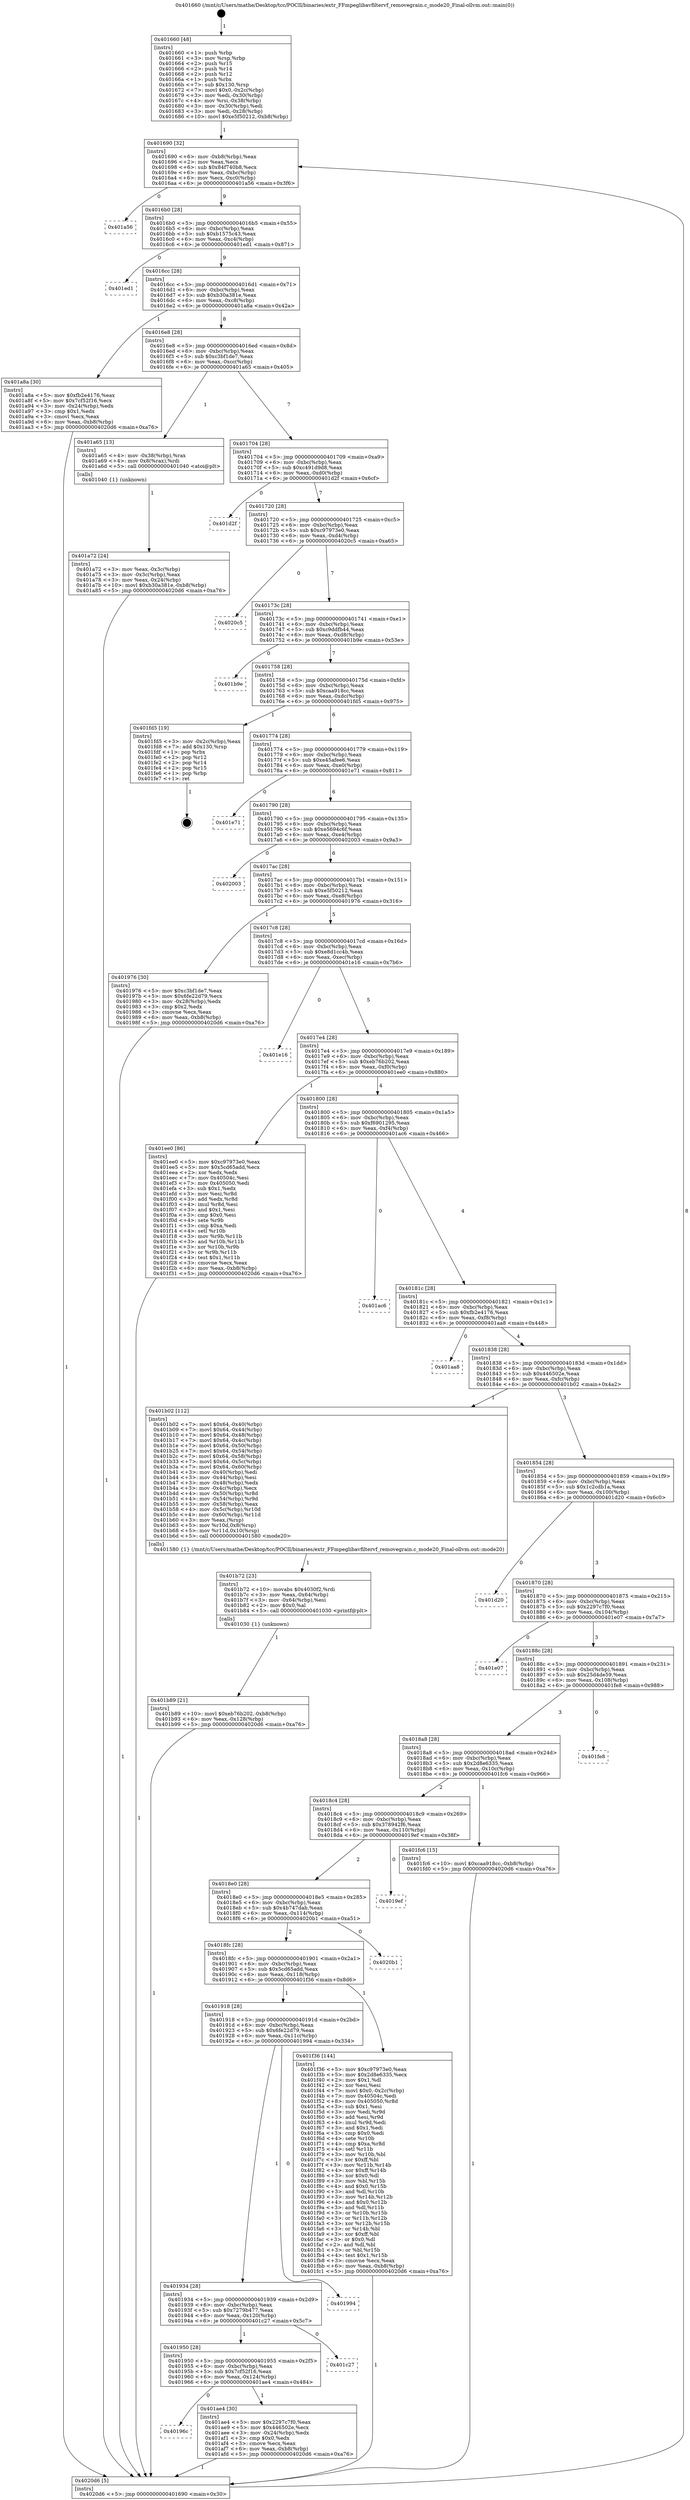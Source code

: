 digraph "0x401660" {
  label = "0x401660 (/mnt/c/Users/mathe/Desktop/tcc/POCII/binaries/extr_FFmpeglibavfiltervf_removegrain.c_mode20_Final-ollvm.out::main(0))"
  labelloc = "t"
  node[shape=record]

  Entry [label="",width=0.3,height=0.3,shape=circle,fillcolor=black,style=filled]
  "0x401690" [label="{
     0x401690 [32]\l
     | [instrs]\l
     &nbsp;&nbsp;0x401690 \<+6\>: mov -0xb8(%rbp),%eax\l
     &nbsp;&nbsp;0x401696 \<+2\>: mov %eax,%ecx\l
     &nbsp;&nbsp;0x401698 \<+6\>: sub $0x84f740b8,%ecx\l
     &nbsp;&nbsp;0x40169e \<+6\>: mov %eax,-0xbc(%rbp)\l
     &nbsp;&nbsp;0x4016a4 \<+6\>: mov %ecx,-0xc0(%rbp)\l
     &nbsp;&nbsp;0x4016aa \<+6\>: je 0000000000401a56 \<main+0x3f6\>\l
  }"]
  "0x401a56" [label="{
     0x401a56\l
  }", style=dashed]
  "0x4016b0" [label="{
     0x4016b0 [28]\l
     | [instrs]\l
     &nbsp;&nbsp;0x4016b0 \<+5\>: jmp 00000000004016b5 \<main+0x55\>\l
     &nbsp;&nbsp;0x4016b5 \<+6\>: mov -0xbc(%rbp),%eax\l
     &nbsp;&nbsp;0x4016bb \<+5\>: sub $0xb1575c43,%eax\l
     &nbsp;&nbsp;0x4016c0 \<+6\>: mov %eax,-0xc4(%rbp)\l
     &nbsp;&nbsp;0x4016c6 \<+6\>: je 0000000000401ed1 \<main+0x871\>\l
  }"]
  Exit [label="",width=0.3,height=0.3,shape=circle,fillcolor=black,style=filled,peripheries=2]
  "0x401ed1" [label="{
     0x401ed1\l
  }", style=dashed]
  "0x4016cc" [label="{
     0x4016cc [28]\l
     | [instrs]\l
     &nbsp;&nbsp;0x4016cc \<+5\>: jmp 00000000004016d1 \<main+0x71\>\l
     &nbsp;&nbsp;0x4016d1 \<+6\>: mov -0xbc(%rbp),%eax\l
     &nbsp;&nbsp;0x4016d7 \<+5\>: sub $0xb30a381e,%eax\l
     &nbsp;&nbsp;0x4016dc \<+6\>: mov %eax,-0xc8(%rbp)\l
     &nbsp;&nbsp;0x4016e2 \<+6\>: je 0000000000401a8a \<main+0x42a\>\l
  }"]
  "0x401b89" [label="{
     0x401b89 [21]\l
     | [instrs]\l
     &nbsp;&nbsp;0x401b89 \<+10\>: movl $0xeb76b202,-0xb8(%rbp)\l
     &nbsp;&nbsp;0x401b93 \<+6\>: mov %eax,-0x128(%rbp)\l
     &nbsp;&nbsp;0x401b99 \<+5\>: jmp 00000000004020d6 \<main+0xa76\>\l
  }"]
  "0x401a8a" [label="{
     0x401a8a [30]\l
     | [instrs]\l
     &nbsp;&nbsp;0x401a8a \<+5\>: mov $0xfb2e4176,%eax\l
     &nbsp;&nbsp;0x401a8f \<+5\>: mov $0x7cf52f16,%ecx\l
     &nbsp;&nbsp;0x401a94 \<+3\>: mov -0x24(%rbp),%edx\l
     &nbsp;&nbsp;0x401a97 \<+3\>: cmp $0x1,%edx\l
     &nbsp;&nbsp;0x401a9a \<+3\>: cmovl %ecx,%eax\l
     &nbsp;&nbsp;0x401a9d \<+6\>: mov %eax,-0xb8(%rbp)\l
     &nbsp;&nbsp;0x401aa3 \<+5\>: jmp 00000000004020d6 \<main+0xa76\>\l
  }"]
  "0x4016e8" [label="{
     0x4016e8 [28]\l
     | [instrs]\l
     &nbsp;&nbsp;0x4016e8 \<+5\>: jmp 00000000004016ed \<main+0x8d\>\l
     &nbsp;&nbsp;0x4016ed \<+6\>: mov -0xbc(%rbp),%eax\l
     &nbsp;&nbsp;0x4016f3 \<+5\>: sub $0xc3bf1de7,%eax\l
     &nbsp;&nbsp;0x4016f8 \<+6\>: mov %eax,-0xcc(%rbp)\l
     &nbsp;&nbsp;0x4016fe \<+6\>: je 0000000000401a65 \<main+0x405\>\l
  }"]
  "0x401b72" [label="{
     0x401b72 [23]\l
     | [instrs]\l
     &nbsp;&nbsp;0x401b72 \<+10\>: movabs $0x4030f2,%rdi\l
     &nbsp;&nbsp;0x401b7c \<+3\>: mov %eax,-0x64(%rbp)\l
     &nbsp;&nbsp;0x401b7f \<+3\>: mov -0x64(%rbp),%esi\l
     &nbsp;&nbsp;0x401b82 \<+2\>: mov $0x0,%al\l
     &nbsp;&nbsp;0x401b84 \<+5\>: call 0000000000401030 \<printf@plt\>\l
     | [calls]\l
     &nbsp;&nbsp;0x401030 \{1\} (unknown)\l
  }"]
  "0x401a65" [label="{
     0x401a65 [13]\l
     | [instrs]\l
     &nbsp;&nbsp;0x401a65 \<+4\>: mov -0x38(%rbp),%rax\l
     &nbsp;&nbsp;0x401a69 \<+4\>: mov 0x8(%rax),%rdi\l
     &nbsp;&nbsp;0x401a6d \<+5\>: call 0000000000401040 \<atoi@plt\>\l
     | [calls]\l
     &nbsp;&nbsp;0x401040 \{1\} (unknown)\l
  }"]
  "0x401704" [label="{
     0x401704 [28]\l
     | [instrs]\l
     &nbsp;&nbsp;0x401704 \<+5\>: jmp 0000000000401709 \<main+0xa9\>\l
     &nbsp;&nbsp;0x401709 \<+6\>: mov -0xbc(%rbp),%eax\l
     &nbsp;&nbsp;0x40170f \<+5\>: sub $0xc491d9d8,%eax\l
     &nbsp;&nbsp;0x401714 \<+6\>: mov %eax,-0xd0(%rbp)\l
     &nbsp;&nbsp;0x40171a \<+6\>: je 0000000000401d2f \<main+0x6cf\>\l
  }"]
  "0x40196c" [label="{
     0x40196c\l
  }", style=dashed]
  "0x401d2f" [label="{
     0x401d2f\l
  }", style=dashed]
  "0x401720" [label="{
     0x401720 [28]\l
     | [instrs]\l
     &nbsp;&nbsp;0x401720 \<+5\>: jmp 0000000000401725 \<main+0xc5\>\l
     &nbsp;&nbsp;0x401725 \<+6\>: mov -0xbc(%rbp),%eax\l
     &nbsp;&nbsp;0x40172b \<+5\>: sub $0xc97973e0,%eax\l
     &nbsp;&nbsp;0x401730 \<+6\>: mov %eax,-0xd4(%rbp)\l
     &nbsp;&nbsp;0x401736 \<+6\>: je 00000000004020c5 \<main+0xa65\>\l
  }"]
  "0x401ae4" [label="{
     0x401ae4 [30]\l
     | [instrs]\l
     &nbsp;&nbsp;0x401ae4 \<+5\>: mov $0x2297c7f0,%eax\l
     &nbsp;&nbsp;0x401ae9 \<+5\>: mov $0x446502e,%ecx\l
     &nbsp;&nbsp;0x401aee \<+3\>: mov -0x24(%rbp),%edx\l
     &nbsp;&nbsp;0x401af1 \<+3\>: cmp $0x0,%edx\l
     &nbsp;&nbsp;0x401af4 \<+3\>: cmove %ecx,%eax\l
     &nbsp;&nbsp;0x401af7 \<+6\>: mov %eax,-0xb8(%rbp)\l
     &nbsp;&nbsp;0x401afd \<+5\>: jmp 00000000004020d6 \<main+0xa76\>\l
  }"]
  "0x4020c5" [label="{
     0x4020c5\l
  }", style=dashed]
  "0x40173c" [label="{
     0x40173c [28]\l
     | [instrs]\l
     &nbsp;&nbsp;0x40173c \<+5\>: jmp 0000000000401741 \<main+0xe1\>\l
     &nbsp;&nbsp;0x401741 \<+6\>: mov -0xbc(%rbp),%eax\l
     &nbsp;&nbsp;0x401747 \<+5\>: sub $0xc9ddfb44,%eax\l
     &nbsp;&nbsp;0x40174c \<+6\>: mov %eax,-0xd8(%rbp)\l
     &nbsp;&nbsp;0x401752 \<+6\>: je 0000000000401b9e \<main+0x53e\>\l
  }"]
  "0x401950" [label="{
     0x401950 [28]\l
     | [instrs]\l
     &nbsp;&nbsp;0x401950 \<+5\>: jmp 0000000000401955 \<main+0x2f5\>\l
     &nbsp;&nbsp;0x401955 \<+6\>: mov -0xbc(%rbp),%eax\l
     &nbsp;&nbsp;0x40195b \<+5\>: sub $0x7cf52f16,%eax\l
     &nbsp;&nbsp;0x401960 \<+6\>: mov %eax,-0x124(%rbp)\l
     &nbsp;&nbsp;0x401966 \<+6\>: je 0000000000401ae4 \<main+0x484\>\l
  }"]
  "0x401b9e" [label="{
     0x401b9e\l
  }", style=dashed]
  "0x401758" [label="{
     0x401758 [28]\l
     | [instrs]\l
     &nbsp;&nbsp;0x401758 \<+5\>: jmp 000000000040175d \<main+0xfd\>\l
     &nbsp;&nbsp;0x40175d \<+6\>: mov -0xbc(%rbp),%eax\l
     &nbsp;&nbsp;0x401763 \<+5\>: sub $0xcaa918cc,%eax\l
     &nbsp;&nbsp;0x401768 \<+6\>: mov %eax,-0xdc(%rbp)\l
     &nbsp;&nbsp;0x40176e \<+6\>: je 0000000000401fd5 \<main+0x975\>\l
  }"]
  "0x401c27" [label="{
     0x401c27\l
  }", style=dashed]
  "0x401fd5" [label="{
     0x401fd5 [19]\l
     | [instrs]\l
     &nbsp;&nbsp;0x401fd5 \<+3\>: mov -0x2c(%rbp),%eax\l
     &nbsp;&nbsp;0x401fd8 \<+7\>: add $0x130,%rsp\l
     &nbsp;&nbsp;0x401fdf \<+1\>: pop %rbx\l
     &nbsp;&nbsp;0x401fe0 \<+2\>: pop %r12\l
     &nbsp;&nbsp;0x401fe2 \<+2\>: pop %r14\l
     &nbsp;&nbsp;0x401fe4 \<+2\>: pop %r15\l
     &nbsp;&nbsp;0x401fe6 \<+1\>: pop %rbp\l
     &nbsp;&nbsp;0x401fe7 \<+1\>: ret\l
  }"]
  "0x401774" [label="{
     0x401774 [28]\l
     | [instrs]\l
     &nbsp;&nbsp;0x401774 \<+5\>: jmp 0000000000401779 \<main+0x119\>\l
     &nbsp;&nbsp;0x401779 \<+6\>: mov -0xbc(%rbp),%eax\l
     &nbsp;&nbsp;0x40177f \<+5\>: sub $0xe45afee6,%eax\l
     &nbsp;&nbsp;0x401784 \<+6\>: mov %eax,-0xe0(%rbp)\l
     &nbsp;&nbsp;0x40178a \<+6\>: je 0000000000401e71 \<main+0x811\>\l
  }"]
  "0x401934" [label="{
     0x401934 [28]\l
     | [instrs]\l
     &nbsp;&nbsp;0x401934 \<+5\>: jmp 0000000000401939 \<main+0x2d9\>\l
     &nbsp;&nbsp;0x401939 \<+6\>: mov -0xbc(%rbp),%eax\l
     &nbsp;&nbsp;0x40193f \<+5\>: sub $0x7279b477,%eax\l
     &nbsp;&nbsp;0x401944 \<+6\>: mov %eax,-0x120(%rbp)\l
     &nbsp;&nbsp;0x40194a \<+6\>: je 0000000000401c27 \<main+0x5c7\>\l
  }"]
  "0x401e71" [label="{
     0x401e71\l
  }", style=dashed]
  "0x401790" [label="{
     0x401790 [28]\l
     | [instrs]\l
     &nbsp;&nbsp;0x401790 \<+5\>: jmp 0000000000401795 \<main+0x135\>\l
     &nbsp;&nbsp;0x401795 \<+6\>: mov -0xbc(%rbp),%eax\l
     &nbsp;&nbsp;0x40179b \<+5\>: sub $0xe5694c6f,%eax\l
     &nbsp;&nbsp;0x4017a0 \<+6\>: mov %eax,-0xe4(%rbp)\l
     &nbsp;&nbsp;0x4017a6 \<+6\>: je 0000000000402003 \<main+0x9a3\>\l
  }"]
  "0x401994" [label="{
     0x401994\l
  }", style=dashed]
  "0x402003" [label="{
     0x402003\l
  }", style=dashed]
  "0x4017ac" [label="{
     0x4017ac [28]\l
     | [instrs]\l
     &nbsp;&nbsp;0x4017ac \<+5\>: jmp 00000000004017b1 \<main+0x151\>\l
     &nbsp;&nbsp;0x4017b1 \<+6\>: mov -0xbc(%rbp),%eax\l
     &nbsp;&nbsp;0x4017b7 \<+5\>: sub $0xe5f50212,%eax\l
     &nbsp;&nbsp;0x4017bc \<+6\>: mov %eax,-0xe8(%rbp)\l
     &nbsp;&nbsp;0x4017c2 \<+6\>: je 0000000000401976 \<main+0x316\>\l
  }"]
  "0x401918" [label="{
     0x401918 [28]\l
     | [instrs]\l
     &nbsp;&nbsp;0x401918 \<+5\>: jmp 000000000040191d \<main+0x2bd\>\l
     &nbsp;&nbsp;0x40191d \<+6\>: mov -0xbc(%rbp),%eax\l
     &nbsp;&nbsp;0x401923 \<+5\>: sub $0x6fe22d79,%eax\l
     &nbsp;&nbsp;0x401928 \<+6\>: mov %eax,-0x11c(%rbp)\l
     &nbsp;&nbsp;0x40192e \<+6\>: je 0000000000401994 \<main+0x334\>\l
  }"]
  "0x401976" [label="{
     0x401976 [30]\l
     | [instrs]\l
     &nbsp;&nbsp;0x401976 \<+5\>: mov $0xc3bf1de7,%eax\l
     &nbsp;&nbsp;0x40197b \<+5\>: mov $0x6fe22d79,%ecx\l
     &nbsp;&nbsp;0x401980 \<+3\>: mov -0x28(%rbp),%edx\l
     &nbsp;&nbsp;0x401983 \<+3\>: cmp $0x2,%edx\l
     &nbsp;&nbsp;0x401986 \<+3\>: cmovne %ecx,%eax\l
     &nbsp;&nbsp;0x401989 \<+6\>: mov %eax,-0xb8(%rbp)\l
     &nbsp;&nbsp;0x40198f \<+5\>: jmp 00000000004020d6 \<main+0xa76\>\l
  }"]
  "0x4017c8" [label="{
     0x4017c8 [28]\l
     | [instrs]\l
     &nbsp;&nbsp;0x4017c8 \<+5\>: jmp 00000000004017cd \<main+0x16d\>\l
     &nbsp;&nbsp;0x4017cd \<+6\>: mov -0xbc(%rbp),%eax\l
     &nbsp;&nbsp;0x4017d3 \<+5\>: sub $0xe8d1cc4b,%eax\l
     &nbsp;&nbsp;0x4017d8 \<+6\>: mov %eax,-0xec(%rbp)\l
     &nbsp;&nbsp;0x4017de \<+6\>: je 0000000000401e16 \<main+0x7b6\>\l
  }"]
  "0x4020d6" [label="{
     0x4020d6 [5]\l
     | [instrs]\l
     &nbsp;&nbsp;0x4020d6 \<+5\>: jmp 0000000000401690 \<main+0x30\>\l
  }"]
  "0x401660" [label="{
     0x401660 [48]\l
     | [instrs]\l
     &nbsp;&nbsp;0x401660 \<+1\>: push %rbp\l
     &nbsp;&nbsp;0x401661 \<+3\>: mov %rsp,%rbp\l
     &nbsp;&nbsp;0x401664 \<+2\>: push %r15\l
     &nbsp;&nbsp;0x401666 \<+2\>: push %r14\l
     &nbsp;&nbsp;0x401668 \<+2\>: push %r12\l
     &nbsp;&nbsp;0x40166a \<+1\>: push %rbx\l
     &nbsp;&nbsp;0x40166b \<+7\>: sub $0x130,%rsp\l
     &nbsp;&nbsp;0x401672 \<+7\>: movl $0x0,-0x2c(%rbp)\l
     &nbsp;&nbsp;0x401679 \<+3\>: mov %edi,-0x30(%rbp)\l
     &nbsp;&nbsp;0x40167c \<+4\>: mov %rsi,-0x38(%rbp)\l
     &nbsp;&nbsp;0x401680 \<+3\>: mov -0x30(%rbp),%edi\l
     &nbsp;&nbsp;0x401683 \<+3\>: mov %edi,-0x28(%rbp)\l
     &nbsp;&nbsp;0x401686 \<+10\>: movl $0xe5f50212,-0xb8(%rbp)\l
  }"]
  "0x401a72" [label="{
     0x401a72 [24]\l
     | [instrs]\l
     &nbsp;&nbsp;0x401a72 \<+3\>: mov %eax,-0x3c(%rbp)\l
     &nbsp;&nbsp;0x401a75 \<+3\>: mov -0x3c(%rbp),%eax\l
     &nbsp;&nbsp;0x401a78 \<+3\>: mov %eax,-0x24(%rbp)\l
     &nbsp;&nbsp;0x401a7b \<+10\>: movl $0xb30a381e,-0xb8(%rbp)\l
     &nbsp;&nbsp;0x401a85 \<+5\>: jmp 00000000004020d6 \<main+0xa76\>\l
  }"]
  "0x401f36" [label="{
     0x401f36 [144]\l
     | [instrs]\l
     &nbsp;&nbsp;0x401f36 \<+5\>: mov $0xc97973e0,%eax\l
     &nbsp;&nbsp;0x401f3b \<+5\>: mov $0x2d8e6335,%ecx\l
     &nbsp;&nbsp;0x401f40 \<+2\>: mov $0x1,%dl\l
     &nbsp;&nbsp;0x401f42 \<+2\>: xor %esi,%esi\l
     &nbsp;&nbsp;0x401f44 \<+7\>: movl $0x0,-0x2c(%rbp)\l
     &nbsp;&nbsp;0x401f4b \<+7\>: mov 0x40504c,%edi\l
     &nbsp;&nbsp;0x401f52 \<+8\>: mov 0x405050,%r8d\l
     &nbsp;&nbsp;0x401f5a \<+3\>: sub $0x1,%esi\l
     &nbsp;&nbsp;0x401f5d \<+3\>: mov %edi,%r9d\l
     &nbsp;&nbsp;0x401f60 \<+3\>: add %esi,%r9d\l
     &nbsp;&nbsp;0x401f63 \<+4\>: imul %r9d,%edi\l
     &nbsp;&nbsp;0x401f67 \<+3\>: and $0x1,%edi\l
     &nbsp;&nbsp;0x401f6a \<+3\>: cmp $0x0,%edi\l
     &nbsp;&nbsp;0x401f6d \<+4\>: sete %r10b\l
     &nbsp;&nbsp;0x401f71 \<+4\>: cmp $0xa,%r8d\l
     &nbsp;&nbsp;0x401f75 \<+4\>: setl %r11b\l
     &nbsp;&nbsp;0x401f79 \<+3\>: mov %r10b,%bl\l
     &nbsp;&nbsp;0x401f7c \<+3\>: xor $0xff,%bl\l
     &nbsp;&nbsp;0x401f7f \<+3\>: mov %r11b,%r14b\l
     &nbsp;&nbsp;0x401f82 \<+4\>: xor $0xff,%r14b\l
     &nbsp;&nbsp;0x401f86 \<+3\>: xor $0x0,%dl\l
     &nbsp;&nbsp;0x401f89 \<+3\>: mov %bl,%r15b\l
     &nbsp;&nbsp;0x401f8c \<+4\>: and $0x0,%r15b\l
     &nbsp;&nbsp;0x401f90 \<+3\>: and %dl,%r10b\l
     &nbsp;&nbsp;0x401f93 \<+3\>: mov %r14b,%r12b\l
     &nbsp;&nbsp;0x401f96 \<+4\>: and $0x0,%r12b\l
     &nbsp;&nbsp;0x401f9a \<+3\>: and %dl,%r11b\l
     &nbsp;&nbsp;0x401f9d \<+3\>: or %r10b,%r15b\l
     &nbsp;&nbsp;0x401fa0 \<+3\>: or %r11b,%r12b\l
     &nbsp;&nbsp;0x401fa3 \<+3\>: xor %r12b,%r15b\l
     &nbsp;&nbsp;0x401fa6 \<+3\>: or %r14b,%bl\l
     &nbsp;&nbsp;0x401fa9 \<+3\>: xor $0xff,%bl\l
     &nbsp;&nbsp;0x401fac \<+3\>: or $0x0,%dl\l
     &nbsp;&nbsp;0x401faf \<+2\>: and %dl,%bl\l
     &nbsp;&nbsp;0x401fb1 \<+3\>: or %bl,%r15b\l
     &nbsp;&nbsp;0x401fb4 \<+4\>: test $0x1,%r15b\l
     &nbsp;&nbsp;0x401fb8 \<+3\>: cmovne %ecx,%eax\l
     &nbsp;&nbsp;0x401fbb \<+6\>: mov %eax,-0xb8(%rbp)\l
     &nbsp;&nbsp;0x401fc1 \<+5\>: jmp 00000000004020d6 \<main+0xa76\>\l
  }"]
  "0x401e16" [label="{
     0x401e16\l
  }", style=dashed]
  "0x4017e4" [label="{
     0x4017e4 [28]\l
     | [instrs]\l
     &nbsp;&nbsp;0x4017e4 \<+5\>: jmp 00000000004017e9 \<main+0x189\>\l
     &nbsp;&nbsp;0x4017e9 \<+6\>: mov -0xbc(%rbp),%eax\l
     &nbsp;&nbsp;0x4017ef \<+5\>: sub $0xeb76b202,%eax\l
     &nbsp;&nbsp;0x4017f4 \<+6\>: mov %eax,-0xf0(%rbp)\l
     &nbsp;&nbsp;0x4017fa \<+6\>: je 0000000000401ee0 \<main+0x880\>\l
  }"]
  "0x4018fc" [label="{
     0x4018fc [28]\l
     | [instrs]\l
     &nbsp;&nbsp;0x4018fc \<+5\>: jmp 0000000000401901 \<main+0x2a1\>\l
     &nbsp;&nbsp;0x401901 \<+6\>: mov -0xbc(%rbp),%eax\l
     &nbsp;&nbsp;0x401907 \<+5\>: sub $0x5cd65add,%eax\l
     &nbsp;&nbsp;0x40190c \<+6\>: mov %eax,-0x118(%rbp)\l
     &nbsp;&nbsp;0x401912 \<+6\>: je 0000000000401f36 \<main+0x8d6\>\l
  }"]
  "0x401ee0" [label="{
     0x401ee0 [86]\l
     | [instrs]\l
     &nbsp;&nbsp;0x401ee0 \<+5\>: mov $0xc97973e0,%eax\l
     &nbsp;&nbsp;0x401ee5 \<+5\>: mov $0x5cd65add,%ecx\l
     &nbsp;&nbsp;0x401eea \<+2\>: xor %edx,%edx\l
     &nbsp;&nbsp;0x401eec \<+7\>: mov 0x40504c,%esi\l
     &nbsp;&nbsp;0x401ef3 \<+7\>: mov 0x405050,%edi\l
     &nbsp;&nbsp;0x401efa \<+3\>: sub $0x1,%edx\l
     &nbsp;&nbsp;0x401efd \<+3\>: mov %esi,%r8d\l
     &nbsp;&nbsp;0x401f00 \<+3\>: add %edx,%r8d\l
     &nbsp;&nbsp;0x401f03 \<+4\>: imul %r8d,%esi\l
     &nbsp;&nbsp;0x401f07 \<+3\>: and $0x1,%esi\l
     &nbsp;&nbsp;0x401f0a \<+3\>: cmp $0x0,%esi\l
     &nbsp;&nbsp;0x401f0d \<+4\>: sete %r9b\l
     &nbsp;&nbsp;0x401f11 \<+3\>: cmp $0xa,%edi\l
     &nbsp;&nbsp;0x401f14 \<+4\>: setl %r10b\l
     &nbsp;&nbsp;0x401f18 \<+3\>: mov %r9b,%r11b\l
     &nbsp;&nbsp;0x401f1b \<+3\>: and %r10b,%r11b\l
     &nbsp;&nbsp;0x401f1e \<+3\>: xor %r10b,%r9b\l
     &nbsp;&nbsp;0x401f21 \<+3\>: or %r9b,%r11b\l
     &nbsp;&nbsp;0x401f24 \<+4\>: test $0x1,%r11b\l
     &nbsp;&nbsp;0x401f28 \<+3\>: cmovne %ecx,%eax\l
     &nbsp;&nbsp;0x401f2b \<+6\>: mov %eax,-0xb8(%rbp)\l
     &nbsp;&nbsp;0x401f31 \<+5\>: jmp 00000000004020d6 \<main+0xa76\>\l
  }"]
  "0x401800" [label="{
     0x401800 [28]\l
     | [instrs]\l
     &nbsp;&nbsp;0x401800 \<+5\>: jmp 0000000000401805 \<main+0x1a5\>\l
     &nbsp;&nbsp;0x401805 \<+6\>: mov -0xbc(%rbp),%eax\l
     &nbsp;&nbsp;0x40180b \<+5\>: sub $0xf6901295,%eax\l
     &nbsp;&nbsp;0x401810 \<+6\>: mov %eax,-0xf4(%rbp)\l
     &nbsp;&nbsp;0x401816 \<+6\>: je 0000000000401ac6 \<main+0x466\>\l
  }"]
  "0x4020b1" [label="{
     0x4020b1\l
  }", style=dashed]
  "0x401ac6" [label="{
     0x401ac6\l
  }", style=dashed]
  "0x40181c" [label="{
     0x40181c [28]\l
     | [instrs]\l
     &nbsp;&nbsp;0x40181c \<+5\>: jmp 0000000000401821 \<main+0x1c1\>\l
     &nbsp;&nbsp;0x401821 \<+6\>: mov -0xbc(%rbp),%eax\l
     &nbsp;&nbsp;0x401827 \<+5\>: sub $0xfb2e4176,%eax\l
     &nbsp;&nbsp;0x40182c \<+6\>: mov %eax,-0xf8(%rbp)\l
     &nbsp;&nbsp;0x401832 \<+6\>: je 0000000000401aa8 \<main+0x448\>\l
  }"]
  "0x4018e0" [label="{
     0x4018e0 [28]\l
     | [instrs]\l
     &nbsp;&nbsp;0x4018e0 \<+5\>: jmp 00000000004018e5 \<main+0x285\>\l
     &nbsp;&nbsp;0x4018e5 \<+6\>: mov -0xbc(%rbp),%eax\l
     &nbsp;&nbsp;0x4018eb \<+5\>: sub $0x4b747dab,%eax\l
     &nbsp;&nbsp;0x4018f0 \<+6\>: mov %eax,-0x114(%rbp)\l
     &nbsp;&nbsp;0x4018f6 \<+6\>: je 00000000004020b1 \<main+0xa51\>\l
  }"]
  "0x401aa8" [label="{
     0x401aa8\l
  }", style=dashed]
  "0x401838" [label="{
     0x401838 [28]\l
     | [instrs]\l
     &nbsp;&nbsp;0x401838 \<+5\>: jmp 000000000040183d \<main+0x1dd\>\l
     &nbsp;&nbsp;0x40183d \<+6\>: mov -0xbc(%rbp),%eax\l
     &nbsp;&nbsp;0x401843 \<+5\>: sub $0x446502e,%eax\l
     &nbsp;&nbsp;0x401848 \<+6\>: mov %eax,-0xfc(%rbp)\l
     &nbsp;&nbsp;0x40184e \<+6\>: je 0000000000401b02 \<main+0x4a2\>\l
  }"]
  "0x4019ef" [label="{
     0x4019ef\l
  }", style=dashed]
  "0x401b02" [label="{
     0x401b02 [112]\l
     | [instrs]\l
     &nbsp;&nbsp;0x401b02 \<+7\>: movl $0x64,-0x40(%rbp)\l
     &nbsp;&nbsp;0x401b09 \<+7\>: movl $0x64,-0x44(%rbp)\l
     &nbsp;&nbsp;0x401b10 \<+7\>: movl $0x64,-0x48(%rbp)\l
     &nbsp;&nbsp;0x401b17 \<+7\>: movl $0x64,-0x4c(%rbp)\l
     &nbsp;&nbsp;0x401b1e \<+7\>: movl $0x64,-0x50(%rbp)\l
     &nbsp;&nbsp;0x401b25 \<+7\>: movl $0x64,-0x54(%rbp)\l
     &nbsp;&nbsp;0x401b2c \<+7\>: movl $0x64,-0x58(%rbp)\l
     &nbsp;&nbsp;0x401b33 \<+7\>: movl $0x64,-0x5c(%rbp)\l
     &nbsp;&nbsp;0x401b3a \<+7\>: movl $0x64,-0x60(%rbp)\l
     &nbsp;&nbsp;0x401b41 \<+3\>: mov -0x40(%rbp),%edi\l
     &nbsp;&nbsp;0x401b44 \<+3\>: mov -0x44(%rbp),%esi\l
     &nbsp;&nbsp;0x401b47 \<+3\>: mov -0x48(%rbp),%edx\l
     &nbsp;&nbsp;0x401b4a \<+3\>: mov -0x4c(%rbp),%ecx\l
     &nbsp;&nbsp;0x401b4d \<+4\>: mov -0x50(%rbp),%r8d\l
     &nbsp;&nbsp;0x401b51 \<+4\>: mov -0x54(%rbp),%r9d\l
     &nbsp;&nbsp;0x401b55 \<+3\>: mov -0x58(%rbp),%eax\l
     &nbsp;&nbsp;0x401b58 \<+4\>: mov -0x5c(%rbp),%r10d\l
     &nbsp;&nbsp;0x401b5c \<+4\>: mov -0x60(%rbp),%r11d\l
     &nbsp;&nbsp;0x401b60 \<+3\>: mov %eax,(%rsp)\l
     &nbsp;&nbsp;0x401b63 \<+5\>: mov %r10d,0x8(%rsp)\l
     &nbsp;&nbsp;0x401b68 \<+5\>: mov %r11d,0x10(%rsp)\l
     &nbsp;&nbsp;0x401b6d \<+5\>: call 0000000000401580 \<mode20\>\l
     | [calls]\l
     &nbsp;&nbsp;0x401580 \{1\} (/mnt/c/Users/mathe/Desktop/tcc/POCII/binaries/extr_FFmpeglibavfiltervf_removegrain.c_mode20_Final-ollvm.out::mode20)\l
  }"]
  "0x401854" [label="{
     0x401854 [28]\l
     | [instrs]\l
     &nbsp;&nbsp;0x401854 \<+5\>: jmp 0000000000401859 \<main+0x1f9\>\l
     &nbsp;&nbsp;0x401859 \<+6\>: mov -0xbc(%rbp),%eax\l
     &nbsp;&nbsp;0x40185f \<+5\>: sub $0x1c2cdb1a,%eax\l
     &nbsp;&nbsp;0x401864 \<+6\>: mov %eax,-0x100(%rbp)\l
     &nbsp;&nbsp;0x40186a \<+6\>: je 0000000000401d20 \<main+0x6c0\>\l
  }"]
  "0x4018c4" [label="{
     0x4018c4 [28]\l
     | [instrs]\l
     &nbsp;&nbsp;0x4018c4 \<+5\>: jmp 00000000004018c9 \<main+0x269\>\l
     &nbsp;&nbsp;0x4018c9 \<+6\>: mov -0xbc(%rbp),%eax\l
     &nbsp;&nbsp;0x4018cf \<+5\>: sub $0x378942f6,%eax\l
     &nbsp;&nbsp;0x4018d4 \<+6\>: mov %eax,-0x110(%rbp)\l
     &nbsp;&nbsp;0x4018da \<+6\>: je 00000000004019ef \<main+0x38f\>\l
  }"]
  "0x401d20" [label="{
     0x401d20\l
  }", style=dashed]
  "0x401870" [label="{
     0x401870 [28]\l
     | [instrs]\l
     &nbsp;&nbsp;0x401870 \<+5\>: jmp 0000000000401875 \<main+0x215\>\l
     &nbsp;&nbsp;0x401875 \<+6\>: mov -0xbc(%rbp),%eax\l
     &nbsp;&nbsp;0x40187b \<+5\>: sub $0x2297c7f0,%eax\l
     &nbsp;&nbsp;0x401880 \<+6\>: mov %eax,-0x104(%rbp)\l
     &nbsp;&nbsp;0x401886 \<+6\>: je 0000000000401e07 \<main+0x7a7\>\l
  }"]
  "0x401fc6" [label="{
     0x401fc6 [15]\l
     | [instrs]\l
     &nbsp;&nbsp;0x401fc6 \<+10\>: movl $0xcaa918cc,-0xb8(%rbp)\l
     &nbsp;&nbsp;0x401fd0 \<+5\>: jmp 00000000004020d6 \<main+0xa76\>\l
  }"]
  "0x401e07" [label="{
     0x401e07\l
  }", style=dashed]
  "0x40188c" [label="{
     0x40188c [28]\l
     | [instrs]\l
     &nbsp;&nbsp;0x40188c \<+5\>: jmp 0000000000401891 \<main+0x231\>\l
     &nbsp;&nbsp;0x401891 \<+6\>: mov -0xbc(%rbp),%eax\l
     &nbsp;&nbsp;0x401897 \<+5\>: sub $0x25d4de59,%eax\l
     &nbsp;&nbsp;0x40189c \<+6\>: mov %eax,-0x108(%rbp)\l
     &nbsp;&nbsp;0x4018a2 \<+6\>: je 0000000000401fe8 \<main+0x988\>\l
  }"]
  "0x4018a8" [label="{
     0x4018a8 [28]\l
     | [instrs]\l
     &nbsp;&nbsp;0x4018a8 \<+5\>: jmp 00000000004018ad \<main+0x24d\>\l
     &nbsp;&nbsp;0x4018ad \<+6\>: mov -0xbc(%rbp),%eax\l
     &nbsp;&nbsp;0x4018b3 \<+5\>: sub $0x2d8e6335,%eax\l
     &nbsp;&nbsp;0x4018b8 \<+6\>: mov %eax,-0x10c(%rbp)\l
     &nbsp;&nbsp;0x4018be \<+6\>: je 0000000000401fc6 \<main+0x966\>\l
  }"]
  "0x401fe8" [label="{
     0x401fe8\l
  }", style=dashed]
  Entry -> "0x401660" [label=" 1"]
  "0x401690" -> "0x401a56" [label=" 0"]
  "0x401690" -> "0x4016b0" [label=" 9"]
  "0x401fd5" -> Exit [label=" 1"]
  "0x4016b0" -> "0x401ed1" [label=" 0"]
  "0x4016b0" -> "0x4016cc" [label=" 9"]
  "0x401fc6" -> "0x4020d6" [label=" 1"]
  "0x4016cc" -> "0x401a8a" [label=" 1"]
  "0x4016cc" -> "0x4016e8" [label=" 8"]
  "0x401f36" -> "0x4020d6" [label=" 1"]
  "0x4016e8" -> "0x401a65" [label=" 1"]
  "0x4016e8" -> "0x401704" [label=" 7"]
  "0x401ee0" -> "0x4020d6" [label=" 1"]
  "0x401704" -> "0x401d2f" [label=" 0"]
  "0x401704" -> "0x401720" [label=" 7"]
  "0x401b89" -> "0x4020d6" [label=" 1"]
  "0x401720" -> "0x4020c5" [label=" 0"]
  "0x401720" -> "0x40173c" [label=" 7"]
  "0x401b72" -> "0x401b89" [label=" 1"]
  "0x40173c" -> "0x401b9e" [label=" 0"]
  "0x40173c" -> "0x401758" [label=" 7"]
  "0x401ae4" -> "0x4020d6" [label=" 1"]
  "0x401758" -> "0x401fd5" [label=" 1"]
  "0x401758" -> "0x401774" [label=" 6"]
  "0x401950" -> "0x40196c" [label=" 0"]
  "0x401774" -> "0x401e71" [label=" 0"]
  "0x401774" -> "0x401790" [label=" 6"]
  "0x401b02" -> "0x401b72" [label=" 1"]
  "0x401790" -> "0x402003" [label=" 0"]
  "0x401790" -> "0x4017ac" [label=" 6"]
  "0x401934" -> "0x401950" [label=" 1"]
  "0x4017ac" -> "0x401976" [label=" 1"]
  "0x4017ac" -> "0x4017c8" [label=" 5"]
  "0x401976" -> "0x4020d6" [label=" 1"]
  "0x401660" -> "0x401690" [label=" 1"]
  "0x4020d6" -> "0x401690" [label=" 8"]
  "0x401a65" -> "0x401a72" [label=" 1"]
  "0x401a72" -> "0x4020d6" [label=" 1"]
  "0x401a8a" -> "0x4020d6" [label=" 1"]
  "0x401950" -> "0x401ae4" [label=" 1"]
  "0x4017c8" -> "0x401e16" [label=" 0"]
  "0x4017c8" -> "0x4017e4" [label=" 5"]
  "0x401918" -> "0x401934" [label=" 1"]
  "0x4017e4" -> "0x401ee0" [label=" 1"]
  "0x4017e4" -> "0x401800" [label=" 4"]
  "0x401934" -> "0x401c27" [label=" 0"]
  "0x401800" -> "0x401ac6" [label=" 0"]
  "0x401800" -> "0x40181c" [label=" 4"]
  "0x4018fc" -> "0x401918" [label=" 1"]
  "0x40181c" -> "0x401aa8" [label=" 0"]
  "0x40181c" -> "0x401838" [label=" 4"]
  "0x401918" -> "0x401994" [label=" 0"]
  "0x401838" -> "0x401b02" [label=" 1"]
  "0x401838" -> "0x401854" [label=" 3"]
  "0x4018e0" -> "0x4018fc" [label=" 2"]
  "0x401854" -> "0x401d20" [label=" 0"]
  "0x401854" -> "0x401870" [label=" 3"]
  "0x4018fc" -> "0x401f36" [label=" 1"]
  "0x401870" -> "0x401e07" [label=" 0"]
  "0x401870" -> "0x40188c" [label=" 3"]
  "0x4018c4" -> "0x4018e0" [label=" 2"]
  "0x40188c" -> "0x401fe8" [label=" 0"]
  "0x40188c" -> "0x4018a8" [label=" 3"]
  "0x4018c4" -> "0x4019ef" [label=" 0"]
  "0x4018a8" -> "0x401fc6" [label=" 1"]
  "0x4018a8" -> "0x4018c4" [label=" 2"]
  "0x4018e0" -> "0x4020b1" [label=" 0"]
}
